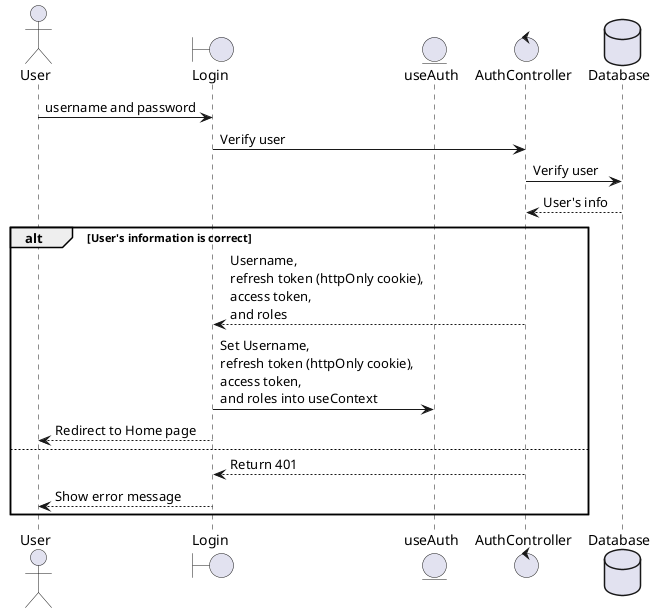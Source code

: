 @startuml

Actor User
Boundary Login
Entity useAuth
Control AuthController
Database Database

User -> Login: username and password
Login -> AuthController: Verify user
AuthController -> Database: Verify user
AuthController <-- Database: User's info

alt User's information is correct 
  Login <-- AuthController: Username,\nrefresh token (httpOnly cookie), \naccess token, \nand roles
  Login -> useAuth: Set Username, \nrefresh token (httpOnly cookie), \naccess token, \nand roles into useContext
  User <-- Login: Redirect to Home page
else
  Login <-- AuthController: Return 401
  User <-- Login: Show error message
end


@endyml